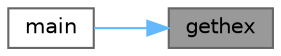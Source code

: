 digraph "gethex"
{
 // LATEX_PDF_SIZE
  bgcolor="transparent";
  edge [fontname=Helvetica,fontsize=10,labelfontname=Helvetica,labelfontsize=10];
  node [fontname=Helvetica,fontsize=10,shape=box,height=0.2,width=0.4];
  rankdir="RL";
  Node1 [label="gethex",height=0.2,width=0.4,color="gray40", fillcolor="grey60", style="filled", fontcolor="black",tooltip="Read a Unifont .hex-format input file from stdin."];
  Node1 -> Node2 [dir="back",color="steelblue1",style="solid"];
  Node2 [label="main",height=0.2,width=0.4,color="grey40", fillcolor="white", style="filled",URL="$unifontpic_8c.html#a3c04138a5bfe5d72780bb7e82a18e627",tooltip="The main function."];
}
